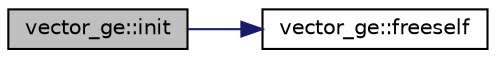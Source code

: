 digraph "vector_ge::init"
{
  edge [fontname="Helvetica",fontsize="10",labelfontname="Helvetica",labelfontsize="10"];
  node [fontname="Helvetica",fontsize="10",shape=record];
  rankdir="LR";
  Node1652 [label="vector_ge::init",height=0.2,width=0.4,color="black", fillcolor="grey75", style="filled", fontcolor="black"];
  Node1652 -> Node1653 [color="midnightblue",fontsize="10",style="solid",fontname="Helvetica"];
  Node1653 [label="vector_ge::freeself",height=0.2,width=0.4,color="black", fillcolor="white", style="filled",URL="$d4/d6e/classvector__ge.html#aa002e4b715cc73a9b8b367d29700b452"];
}
